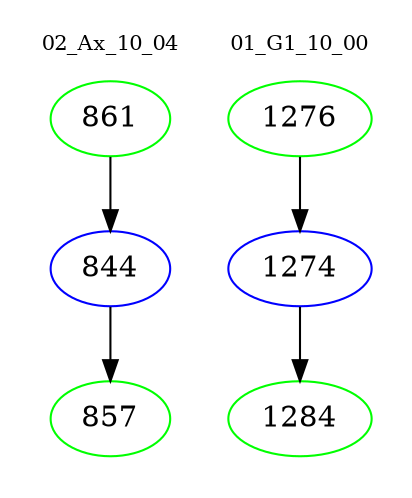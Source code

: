 digraph{
subgraph cluster_0 {
color = white
label = "02_Ax_10_04";
fontsize=10;
T0_861 [label="861", color="green"]
T0_861 -> T0_844 [color="black"]
T0_844 [label="844", color="blue"]
T0_844 -> T0_857 [color="black"]
T0_857 [label="857", color="green"]
}
subgraph cluster_1 {
color = white
label = "01_G1_10_00";
fontsize=10;
T1_1276 [label="1276", color="green"]
T1_1276 -> T1_1274 [color="black"]
T1_1274 [label="1274", color="blue"]
T1_1274 -> T1_1284 [color="black"]
T1_1284 [label="1284", color="green"]
}
}
